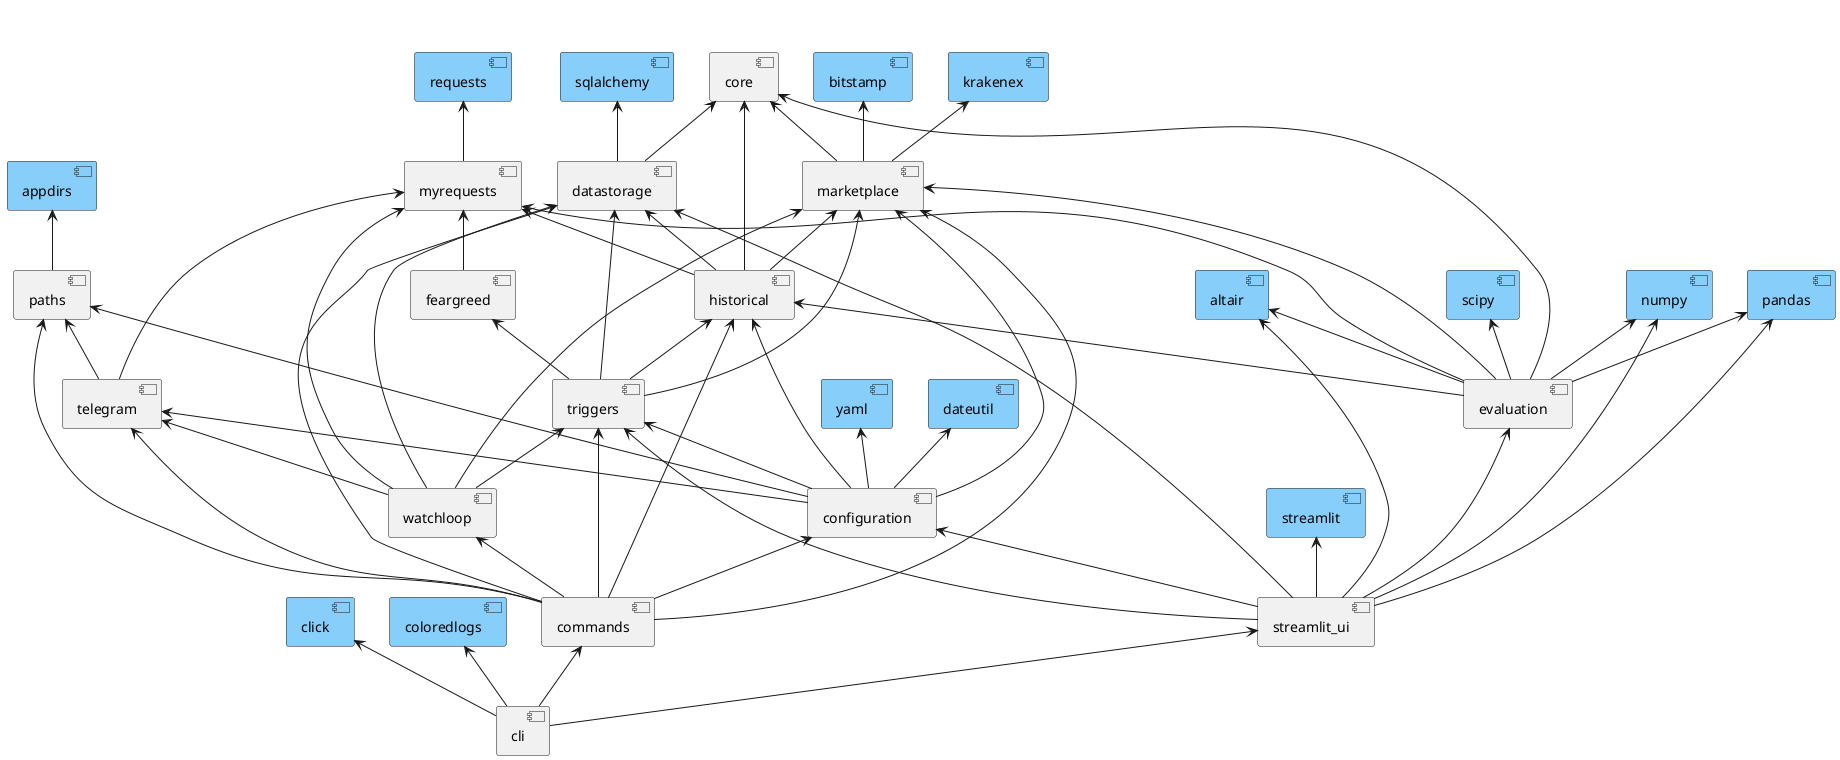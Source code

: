 @startuml

component altair #lightskyblue
component appdirs #lightskyblue
component bitstamp #lightskyblue
component click #lightskyblue
component coloredlogs #lightskyblue
component dateutil #lightskyblue
component krakenex #lightskyblue
component numpy #lightskyblue
component pandas #lightskyblue
component requests #lightskyblue
component scipy #lightskyblue
component sqlalchemy #lightskyblue
component streamlit #lightskyblue
component yaml #lightskyblue

component cli
component commands
component configuration
component core
component datastorage
component evaluation
component feargreed
component historical
component marketplace
component myrequests
component paths
component streamlit_ui
component telegram
component triggers
component watchloop

coloredlogs <-- cli
commands <-- cli
streamlit_ui <-- cli
click <-- cli

configuration <-- commands
datastorage <-- commands
historical <-- commands
marketplace <-- commands
paths <-- commands
telegram <-- commands
triggers <-- commands
watchloop <-- commands

dateutil <-- configuration
historical <-- configuration
marketplace <-- configuration
paths <-- configuration
telegram <-- configuration
triggers <-- configuration
yaml <-- configuration

core <-- datastorage
sqlalchemy <-- datastorage

core <-- evaluation
historical <-- evaluation
marketplace <-- evaluation
myrequests <-- evaluation
numpy <-- evaluation
pandas <-- evaluation
scipy <-- evaluation
altair <-- evaluation

myrequests <-- feargreed

core <-- historical
datastorage <-- historical
marketplace <-- historical
myrequests <-- historical

bitstamp <-- marketplace
core <-- marketplace
krakenex <-- marketplace

requests <-- myrequests

appdirs <-- paths

altair <-- streamlit_ui
evaluation <-- streamlit_ui
configuration <-- streamlit_ui
datastorage <-- streamlit_ui
triggers <-- streamlit_ui
streamlit <-- streamlit_ui
numpy <-- streamlit_ui
pandas <-- streamlit_ui

myrequests <-- telegram
paths <-- telegram

datastorage <-- triggers
feargreed <-- triggers
historical <-- triggers
marketplace <-- triggers

datastorage <-- watchloop
marketplace <-- watchloop
myrequests <-- watchloop
telegram <-- watchloop
triggers <-- watchloop

@enduml

